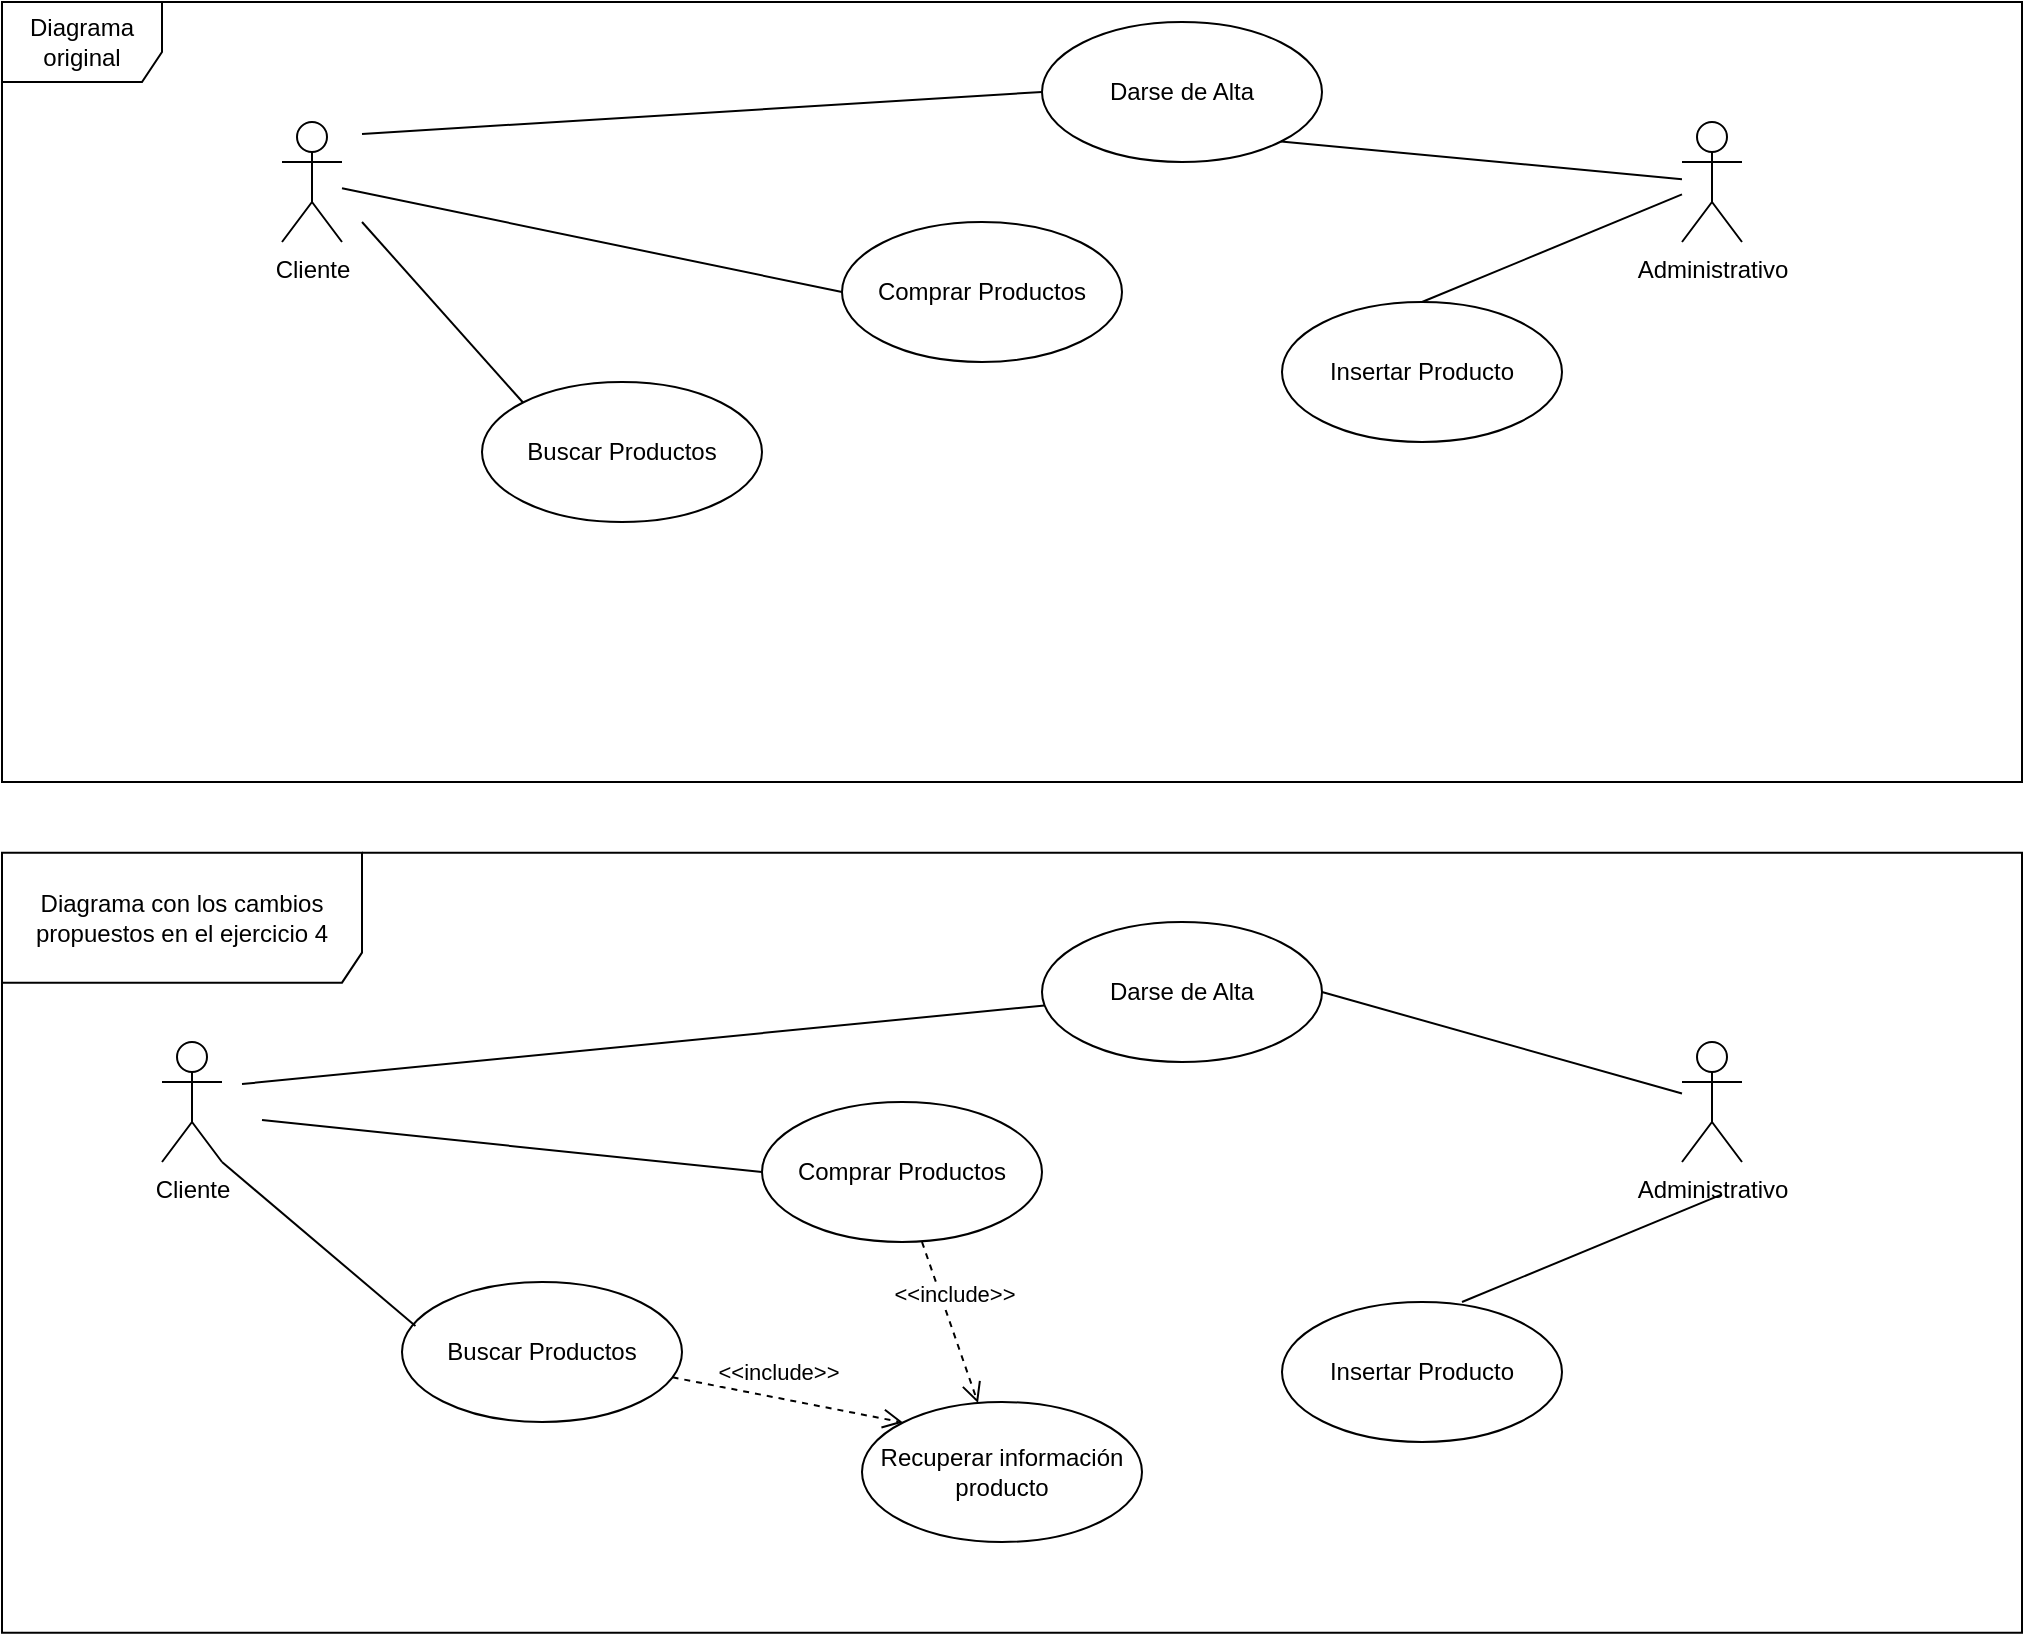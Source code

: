 <mxfile version="14.4.8" type="device" pages="6"><diagram name="Dia Casos de Uso" id="e7e014a7-5840-1c2e-5031-d8a46d1fe8dd"><mxGraphModel dx="1108" dy="482" grid="1" gridSize="10" guides="1" tooltips="1" connect="1" arrows="1" fold="1" page="1" pageScale="1" pageWidth="1169" pageHeight="826" background="#ffffff" math="0" shadow="0"><root><mxCell id="0"/><mxCell id="1" parent="0"/><mxCell id="reJXCeZaUsh4rS7zFX-W-1" value="Diagrama original" style="shape=umlFrame;whiteSpace=wrap;html=1;width=80;height=40;" parent="1" vertex="1"><mxGeometry x="40" y="10" width="1010" height="390" as="geometry"/></mxCell><mxCell id="peyAzBbjP7zFCUwVKN7W-41" value="Cliente" style="shape=umlActor;verticalLabelPosition=bottom;labelBackgroundColor=#ffffff;verticalAlign=top;html=1;" parent="1" vertex="1"><mxGeometry x="180" y="70" width="30" height="60" as="geometry"/></mxCell><mxCell id="peyAzBbjP7zFCUwVKN7W-42" value="Comprar Productos" style="ellipse;whiteSpace=wrap;html=1;" parent="1" vertex="1"><mxGeometry x="460" y="120" width="140" height="70" as="geometry"/></mxCell><mxCell id="peyAzBbjP7zFCUwVKN7W-43" value="Buscar Productos" style="ellipse;whiteSpace=wrap;html=1;" parent="1" vertex="1"><mxGeometry x="280" y="200" width="140" height="70" as="geometry"/></mxCell><mxCell id="peyAzBbjP7zFCUwVKN7W-44" value="Darse de Alta" style="ellipse;whiteSpace=wrap;html=1;" parent="1" vertex="1"><mxGeometry x="560" y="20" width="140" height="70" as="geometry"/></mxCell><mxCell id="peyAzBbjP7zFCUwVKN7W-45" value="" style="html=1;verticalAlign=bottom;endArrow=none;endFill=0;exitX=0;exitY=0.5;exitDx=0;exitDy=0;" parent="1" source="peyAzBbjP7zFCUwVKN7W-42" target="peyAzBbjP7zFCUwVKN7W-41" edge="1"><mxGeometry x="-0.765" y="-111" width="80" relative="1" as="geometry"><mxPoint x="300" y="280" as="sourcePoint"/><mxPoint x="210" y="90" as="targetPoint"/><mxPoint as="offset"/></mxGeometry></mxCell><mxCell id="peyAzBbjP7zFCUwVKN7W-46" value="" style="html=1;verticalAlign=bottom;endArrow=none;endFill=0;exitX=0;exitY=0;exitDx=0;exitDy=0;" parent="1" source="peyAzBbjP7zFCUwVKN7W-43" edge="1"><mxGeometry x="-0.765" y="-111" width="80" relative="1" as="geometry"><mxPoint x="290" y="65" as="sourcePoint"/><mxPoint x="220" y="120" as="targetPoint"/><mxPoint as="offset"/></mxGeometry></mxCell><mxCell id="peyAzBbjP7zFCUwVKN7W-47" value="" style="html=1;verticalAlign=bottom;endArrow=none;endFill=0;exitX=0;exitY=0.5;exitDx=0;exitDy=0;" parent="1" source="peyAzBbjP7zFCUwVKN7W-44" edge="1"><mxGeometry x="-0.765" y="-111" width="80" relative="1" as="geometry"><mxPoint x="300" y="75" as="sourcePoint"/><mxPoint x="220" y="76" as="targetPoint"/><mxPoint as="offset"/></mxGeometry></mxCell><mxCell id="peyAzBbjP7zFCUwVKN7W-48" value="Administrativo" style="shape=umlActor;verticalLabelPosition=bottom;labelBackgroundColor=#ffffff;verticalAlign=top;html=1;" parent="1" vertex="1"><mxGeometry x="880" y="70" width="30" height="60" as="geometry"/></mxCell><mxCell id="peyAzBbjP7zFCUwVKN7W-50" value="Insertar Producto" style="ellipse;whiteSpace=wrap;html=1;" parent="1" vertex="1"><mxGeometry x="680" y="160" width="140" height="70" as="geometry"/></mxCell><mxCell id="peyAzBbjP7zFCUwVKN7W-51" value="" style="html=1;verticalAlign=bottom;endArrow=none;endFill=0;exitX=1;exitY=1;exitDx=0;exitDy=0;" parent="1" source="peyAzBbjP7zFCUwVKN7W-44" target="peyAzBbjP7zFCUwVKN7W-48" edge="1"><mxGeometry x="-0.765" y="-111" width="80" relative="1" as="geometry"><mxPoint x="480" y="155" as="sourcePoint"/><mxPoint x="240" y="120" as="targetPoint"/><mxPoint as="offset"/></mxGeometry></mxCell><mxCell id="peyAzBbjP7zFCUwVKN7W-52" value="" style="html=1;verticalAlign=bottom;endArrow=none;endFill=0;entryX=0.5;entryY=0;entryDx=0;entryDy=0;" parent="1" source="peyAzBbjP7zFCUwVKN7W-48" target="peyAzBbjP7zFCUwVKN7W-50" edge="1"><mxGeometry x="-0.765" y="-111" width="80" relative="1" as="geometry"><mxPoint x="490" y="165" as="sourcePoint"/><mxPoint x="250" y="130" as="targetPoint"/><mxPoint as="offset"/></mxGeometry></mxCell><mxCell id="reJXCeZaUsh4rS7zFX-W-2" value="Diagrama con los cambios propuestos en el ejercicio 4" style="shape=umlFrame;whiteSpace=wrap;html=1;width=180;height=65;" parent="1" vertex="1"><mxGeometry x="40" y="435.33" width="1010" height="390" as="geometry"/></mxCell><mxCell id="reJXCeZaUsh4rS7zFX-W-45" value="Cliente" style="shape=umlActor;verticalLabelPosition=bottom;labelBackgroundColor=#ffffff;verticalAlign=top;html=1;" parent="1" vertex="1"><mxGeometry x="120" y="530" width="30" height="60" as="geometry"/></mxCell><mxCell id="reJXCeZaUsh4rS7zFX-W-46" value="Administrativo" style="shape=umlActor;verticalLabelPosition=bottom;labelBackgroundColor=#ffffff;verticalAlign=top;html=1;" parent="1" vertex="1"><mxGeometry x="880" y="530" width="30" height="60" as="geometry"/></mxCell><mxCell id="reJXCeZaUsh4rS7zFX-W-47" value="Darse de Alta" style="ellipse;whiteSpace=wrap;html=1;" parent="1" vertex="1"><mxGeometry x="560" y="470" width="140" height="70" as="geometry"/></mxCell><mxCell id="reJXCeZaUsh4rS7zFX-W-48" value="Comprar Productos" style="ellipse;whiteSpace=wrap;html=1;" parent="1" vertex="1"><mxGeometry x="420" y="560" width="140" height="70" as="geometry"/></mxCell><mxCell id="reJXCeZaUsh4rS7zFX-W-49" value="Buscar Productos" style="ellipse;whiteSpace=wrap;html=1;" parent="1" vertex="1"><mxGeometry x="240" y="650" width="140" height="70" as="geometry"/></mxCell><mxCell id="reJXCeZaUsh4rS7zFX-W-50" value="Insertar Producto" style="ellipse;whiteSpace=wrap;html=1;" parent="1" vertex="1"><mxGeometry x="680" y="660" width="140" height="70" as="geometry"/></mxCell><mxCell id="reJXCeZaUsh4rS7zFX-W-51" value="&amp;lt;&amp;lt;include&amp;gt;&amp;gt;" style="html=1;verticalAlign=bottom;endArrow=open;dashed=1;endSize=8;exitX=0.5;exitY=1;exitDx=0;exitDy=0;" parent="1" edge="1"><mxGeometry x="-0.1" y="4" relative="1" as="geometry"><mxPoint x="500" y="630" as="sourcePoint"/><mxPoint x="528.006" y="710.518" as="targetPoint"/><mxPoint as="offset"/></mxGeometry></mxCell><mxCell id="reJXCeZaUsh4rS7zFX-W-52" value="Recuperar información producto" style="ellipse;whiteSpace=wrap;html=1;" parent="1" vertex="1"><mxGeometry x="470" y="710" width="140" height="70" as="geometry"/></mxCell><mxCell id="reJXCeZaUsh4rS7zFX-W-53" value="&amp;lt;&amp;lt;include&amp;gt;&amp;gt;" style="html=1;verticalAlign=bottom;endArrow=open;dashed=1;endSize=8;entryX=0;entryY=0;entryDx=0;entryDy=0;" parent="1" source="reJXCeZaUsh4rS7zFX-W-49" target="reJXCeZaUsh4rS7zFX-W-52" edge="1"><mxGeometry x="-0.1" y="4" relative="1" as="geometry"><mxPoint x="398.36" y="276.99" as="sourcePoint"/><mxPoint x="510" y="315" as="targetPoint"/><mxPoint as="offset"/></mxGeometry></mxCell><mxCell id="reJXCeZaUsh4rS7zFX-W-54" value="" style="html=1;verticalAlign=bottom;endArrow=none;endFill=0;entryX=0.5;entryY=0;entryDx=0;entryDy=0;" parent="1" edge="1"><mxGeometry x="-0.765" y="-111" width="80" relative="1" as="geometry"><mxPoint x="900" y="606.207" as="sourcePoint"/><mxPoint x="770" y="660" as="targetPoint"/><mxPoint as="offset"/></mxGeometry></mxCell><mxCell id="reJXCeZaUsh4rS7zFX-W-55" value="" style="html=1;verticalAlign=bottom;endArrow=none;endFill=0;exitX=1;exitY=0.5;exitDx=0;exitDy=0;" parent="1" source="reJXCeZaUsh4rS7zFX-W-47" target="reJXCeZaUsh4rS7zFX-W-46" edge="1"><mxGeometry x="-0.765" y="-111" width="80" relative="1" as="geometry"><mxPoint x="659.997" y="511.159" as="sourcePoint"/><mxPoint x="860.5" y="530.0" as="targetPoint"/><mxPoint as="offset"/></mxGeometry></mxCell><mxCell id="reJXCeZaUsh4rS7zFX-W-56" value="" style="html=1;verticalAlign=bottom;endArrow=none;endFill=0;" parent="1" source="reJXCeZaUsh4rS7zFX-W-47" edge="1"><mxGeometry x="-0.765" y="-111" width="80" relative="1" as="geometry"><mxPoint x="490" y="530" as="sourcePoint"/><mxPoint x="160" y="551" as="targetPoint"/><mxPoint as="offset"/></mxGeometry></mxCell><mxCell id="reJXCeZaUsh4rS7zFX-W-57" value="" style="html=1;verticalAlign=bottom;endArrow=none;endFill=0;exitX=0;exitY=0.5;exitDx=0;exitDy=0;" parent="1" source="reJXCeZaUsh4rS7zFX-W-48" edge="1"><mxGeometry x="-0.765" y="-111" width="80" relative="1" as="geometry"><mxPoint x="420" y="620.94" as="sourcePoint"/><mxPoint x="170" y="569.053" as="targetPoint"/><mxPoint as="offset"/></mxGeometry></mxCell><mxCell id="reJXCeZaUsh4rS7zFX-W-59" value="" style="html=1;verticalAlign=bottom;endArrow=none;endFill=0;exitX=0.048;exitY=0.314;exitDx=0;exitDy=0;exitPerimeter=0;entryX=1;entryY=1;entryDx=0;entryDy=0;entryPerimeter=0;" parent="1" source="reJXCeZaUsh4rS7zFX-W-49" target="reJXCeZaUsh4rS7zFX-W-45" edge="1"><mxGeometry x="-0.765" y="-111" width="80" relative="1" as="geometry"><mxPoint x="310.503" y="220.251" as="sourcePoint"/><mxPoint x="230" y="130" as="targetPoint"/><mxPoint as="offset"/></mxGeometry></mxCell></root></mxGraphModel></diagram><diagram id="4f1WD7OtIoCp4wATO2-B" name="D.Secuencia CU001"><mxGraphModel dx="1108" dy="482" grid="1" gridSize="10" guides="1" tooltips="1" connect="1" arrows="1" fold="1" page="1" pageScale="1" pageWidth="827" pageHeight="1169" math="0" shadow="0"><root><mxCell id="ivtQCA6dUdX5x4wMnf0Y-0"/><mxCell id="ivtQCA6dUdX5x4wMnf0Y-1" parent="ivtQCA6dUdX5x4wMnf0Y-0"/><mxCell id="ivtQCA6dUdX5x4wMnf0Y-24" value="loop" style="shape=umlFrame;whiteSpace=wrap;html=1;width=60;height=20;" parent="ivtQCA6dUdX5x4wMnf0Y-1" vertex="1"><mxGeometry x="130" y="355" width="300" height="85" as="geometry"/></mxCell><mxCell id="ivtQCA6dUdX5x4wMnf0Y-18" value="alt" style="shape=umlFrame;whiteSpace=wrap;html=1;width=60;height=20;" parent="ivtQCA6dUdX5x4wMnf0Y-1" vertex="1"><mxGeometry x="110" y="310" width="700" height="230" as="geometry"/></mxCell><mxCell id="ivtQCA6dUdX5x4wMnf0Y-2" value="cliente" style="shape=umlLifeline;participant=umlActor;perimeter=lifelinePerimeter;whiteSpace=wrap;html=1;container=1;collapsible=0;recursiveResize=0;verticalAlign=top;spacingTop=36;labelBackgroundColor=#ffffff;outlineConnect=0;" parent="ivtQCA6dUdX5x4wMnf0Y-1" vertex="1"><mxGeometry x="210" y="40" width="20" height="560" as="geometry"/></mxCell><mxCell id="ivtQCA6dUdX5x4wMnf0Y-6" value="" style="html=1;points=[];perimeter=orthogonalPerimeter;" parent="ivtQCA6dUdX5x4wMnf0Y-2" vertex="1"><mxGeometry x="5" y="80" width="10" height="440" as="geometry"/></mxCell><mxCell id="ivtQCA6dUdX5x4wMnf0Y-3" value=":BuscarProductos" style="shape=umlLifeline;participant=umlBoundary;perimeter=lifelinePerimeter;whiteSpace=wrap;html=1;container=1;collapsible=0;recursiveResize=0;verticalAlign=top;spacingTop=36;labelBackgroundColor=#ffffff;outlineConnect=0;" parent="ivtQCA6dUdX5x4wMnf0Y-1" vertex="1"><mxGeometry x="350" y="40" width="50" height="560" as="geometry"/></mxCell><mxCell id="ivtQCA6dUdX5x4wMnf0Y-7" value="" style="html=1;points=[];perimeter=orthogonalPerimeter;" parent="ivtQCA6dUdX5x4wMnf0Y-3" vertex="1"><mxGeometry x="20" y="80" width="10" height="440" as="geometry"/></mxCell><mxCell id="ivtQCA6dUdX5x4wMnf0Y-4" value=":DatosProductos" style="shape=umlLifeline;participant=umlEntity;perimeter=lifelinePerimeter;whiteSpace=wrap;html=1;container=1;collapsible=0;recursiveResize=0;verticalAlign=top;spacingTop=36;labelBackgroundColor=#ffffff;outlineConnect=0;" parent="ivtQCA6dUdX5x4wMnf0Y-1" vertex="1"><mxGeometry x="760" y="40" width="40" height="560" as="geometry"/></mxCell><mxCell id="ivtQCA6dUdX5x4wMnf0Y-13" value="" style="html=1;points=[];perimeter=orthogonalPerimeter;" parent="ivtQCA6dUdX5x4wMnf0Y-4" vertex="1"><mxGeometry x="15" y="180" width="10" height="60" as="geometry"/></mxCell><mxCell id="ivtQCA6dUdX5x4wMnf0Y-5" value=":GestionProductos" style="shape=umlLifeline;participant=umlControl;perimeter=lifelinePerimeter;whiteSpace=wrap;html=1;container=1;collapsible=0;recursiveResize=0;verticalAlign=top;spacingTop=36;labelBackgroundColor=#ffffff;outlineConnect=0;" parent="ivtQCA6dUdX5x4wMnf0Y-1" vertex="1"><mxGeometry x="560" y="40" width="40" height="560" as="geometry"/></mxCell><mxCell id="ivtQCA6dUdX5x4wMnf0Y-12" value="" style="html=1;points=[];perimeter=orthogonalPerimeter;" parent="ivtQCA6dUdX5x4wMnf0Y-5" vertex="1"><mxGeometry x="15" y="170" width="10" height="80" as="geometry"/></mxCell><mxCell id="ivtQCA6dUdX5x4wMnf0Y-8" value="buscarProductos()" style="html=1;verticalAlign=bottom;endArrow=block;entryX=0.094;entryY=0.003;entryDx=0;entryDy=0;entryPerimeter=0;" parent="ivtQCA6dUdX5x4wMnf0Y-1" source="ivtQCA6dUdX5x4wMnf0Y-2" target="ivtQCA6dUdX5x4wMnf0Y-7" edge="1"><mxGeometry width="80" relative="1" as="geometry"><mxPoint x="160" y="620" as="sourcePoint"/><mxPoint x="240" y="620" as="targetPoint"/></mxGeometry></mxCell><mxCell id="ivtQCA6dUdX5x4wMnf0Y-10" value="mostrarCriterios()" style="html=1;verticalAlign=bottom;endArrow=block;entryX=0.5;entryY=0.083;entryDx=0;entryDy=0;entryPerimeter=0;" parent="ivtQCA6dUdX5x4wMnf0Y-1" source="ivtQCA6dUdX5x4wMnf0Y-7" target="ivtQCA6dUdX5x4wMnf0Y-6" edge="1"><mxGeometry width="80" relative="1" as="geometry"><mxPoint x="160" y="620" as="sourcePoint"/><mxPoint x="240" y="620" as="targetPoint"/></mxGeometry></mxCell><mxCell id="ivtQCA6dUdX5x4wMnf0Y-11" value="criterios" style="html=1;verticalAlign=bottom;endArrow=open;dashed=1;endSize=8;entryX=-0.259;entryY=0.177;entryDx=0;entryDy=0;entryPerimeter=0;" parent="ivtQCA6dUdX5x4wMnf0Y-1" source="ivtQCA6dUdX5x4wMnf0Y-6" target="ivtQCA6dUdX5x4wMnf0Y-7" edge="1"><mxGeometry relative="1" as="geometry"><mxPoint x="240" y="620" as="sourcePoint"/><mxPoint x="160" y="620" as="targetPoint"/></mxGeometry></mxCell><mxCell id="ivtQCA6dUdX5x4wMnf0Y-14" value="buscarProductos(criterios)" style="html=1;verticalAlign=bottom;endArrow=block;entryX=0.418;entryY=0.024;entryDx=0;entryDy=0;entryPerimeter=0;" parent="ivtQCA6dUdX5x4wMnf0Y-1" target="ivtQCA6dUdX5x4wMnf0Y-12" edge="1"><mxGeometry width="80" relative="1" as="geometry"><mxPoint x="380.004" y="210.0" as="sourcePoint"/><mxPoint x="571.62" y="210.0" as="targetPoint"/></mxGeometry></mxCell><mxCell id="ivtQCA6dUdX5x4wMnf0Y-15" value="buscarProductos(criterios)" style="html=1;verticalAlign=bottom;endArrow=block;entryX=0.182;entryY=0.003;entryDx=0;entryDy=0;entryPerimeter=0;exitX=1.241;exitY=0.112;exitDx=0;exitDy=0;exitPerimeter=0;" parent="ivtQCA6dUdX5x4wMnf0Y-1" source="ivtQCA6dUdX5x4wMnf0Y-12" target="ivtQCA6dUdX5x4wMnf0Y-13" edge="1"><mxGeometry width="80" relative="1" as="geometry"><mxPoint x="590" y="220" as="sourcePoint"/><mxPoint x="770" y="222" as="targetPoint"/></mxGeometry></mxCell><mxCell id="ivtQCA6dUdX5x4wMnf0Y-16" value="productos" style="html=1;verticalAlign=bottom;endArrow=open;dashed=1;endSize=8;" parent="ivtQCA6dUdX5x4wMnf0Y-1" edge="1"><mxGeometry relative="1" as="geometry"><mxPoint x="780" y="280" as="sourcePoint"/><mxPoint x="590" y="280" as="targetPoint"/></mxGeometry></mxCell><mxCell id="ivtQCA6dUdX5x4wMnf0Y-17" value="productos" style="html=1;verticalAlign=bottom;endArrow=open;dashed=1;endSize=8;entryX=1.035;entryY=0.385;entryDx=0;entryDy=0;entryPerimeter=0;" parent="ivtQCA6dUdX5x4wMnf0Y-1" target="ivtQCA6dUdX5x4wMnf0Y-7" edge="1"><mxGeometry relative="1" as="geometry"><mxPoint x="580" y="290" as="sourcePoint"/><mxPoint x="390" y="290" as="targetPoint"/></mxGeometry></mxCell><mxCell id="ivtQCA6dUdX5x4wMnf0Y-19" value="[hay productos]" style="text;html=1;align=center;verticalAlign=middle;resizable=0;points=[];autosize=1;" parent="ivtQCA6dUdX5x4wMnf0Y-1" vertex="1"><mxGeometry x="110" y="330" width="100" height="20" as="geometry"/></mxCell><mxCell id="ivtQCA6dUdX5x4wMnf0Y-20" value="[no hay productos]" style="text;html=1;align=center;verticalAlign=middle;resizable=0;points=[];autosize=1;" parent="ivtQCA6dUdX5x4wMnf0Y-1" vertex="1"><mxGeometry x="110" y="488" width="110" height="20" as="geometry"/></mxCell><mxCell id="ivtQCA6dUdX5x4wMnf0Y-21" value="" style="line;strokeWidth=1;fillColor=none;align=left;verticalAlign=middle;spacingTop=-1;spacingLeft=3;spacingRight=3;rotatable=0;labelPosition=right;points=[];portConstraint=eastwest;dashed=1;" parent="ivtQCA6dUdX5x4wMnf0Y-1" vertex="1"><mxGeometry x="110" y="480" width="700" height="8" as="geometry"/></mxCell><mxCell id="ivtQCA6dUdX5x4wMnf0Y-23" value="noProductos" style="html=1;verticalAlign=bottom;endArrow=open;dashed=1;endSize=8;" parent="ivtQCA6dUdX5x4wMnf0Y-1" edge="1"><mxGeometry relative="1" as="geometry"><mxPoint x="370" y="510" as="sourcePoint"/><mxPoint x="230" y="510" as="targetPoint"/></mxGeometry></mxCell><mxCell id="ivtQCA6dUdX5x4wMnf0Y-25" value="[para cada &lt;br&gt;producto]" style="text;html=1;align=center;verticalAlign=middle;resizable=0;points=[];autosize=1;" parent="ivtQCA6dUdX5x4wMnf0Y-1" vertex="1"><mxGeometry x="130" y="380" width="70" height="30" as="geometry"/></mxCell><mxCell id="ivtQCA6dUdX5x4wMnf0Y-27" value="mostrarDatosProducto()" style="html=1;verticalAlign=bottom;endArrow=block;exitX=0;exitY=0.614;exitDx=0;exitDy=0;exitPerimeter=0;" parent="ivtQCA6dUdX5x4wMnf0Y-1" source="ivtQCA6dUdX5x4wMnf0Y-7" edge="1"><mxGeometry x="-0.067" width="80" relative="1" as="geometry"><mxPoint x="110" y="620" as="sourcePoint"/><mxPoint x="220" y="390" as="targetPoint"/><mxPoint x="-1" as="offset"/></mxGeometry></mxCell></root></mxGraphModel></diagram><diagram id="RRdd5SYt7SSlsOA90MhD" name="D.Secuencia CU001 BIS"><mxGraphModel dx="1108" dy="482" grid="1" gridSize="10" guides="1" tooltips="1" connect="1" arrows="1" fold="1" page="1" pageScale="1" pageWidth="827" pageHeight="1169" math="0" shadow="0"><root><mxCell id="2M9a11WU54mTgExnEKtL-0"/><mxCell id="2M9a11WU54mTgExnEKtL-1" parent="2M9a11WU54mTgExnEKtL-0"/><mxCell id="fM0GSQkkwfbI1YpquLyl-1" value="alt" style="shape=umlFrame;whiteSpace=wrap;html=1;width=60;height=20;" parent="2M9a11WU54mTgExnEKtL-1" vertex="1"><mxGeometry x="95" y="230" width="365" height="190" as="geometry"/></mxCell><mxCell id="fM0GSQkkwfbI1YpquLyl-0" value="loop" style="shape=umlFrame;whiteSpace=wrap;html=1;width=60;height=20;" parent="2M9a11WU54mTgExnEKtL-1" vertex="1"><mxGeometry x="130" y="270" width="300" height="70" as="geometry"/></mxCell><mxCell id="fM0GSQkkwfbI1YpquLyl-2" value="cliente" style="shape=umlLifeline;participant=umlActor;perimeter=lifelinePerimeter;whiteSpace=wrap;html=1;container=1;collapsible=0;recursiveResize=0;verticalAlign=top;spacingTop=36;labelBackgroundColor=#ffffff;outlineConnect=0;" parent="2M9a11WU54mTgExnEKtL-1" vertex="1"><mxGeometry x="210" y="40" width="20" height="420" as="geometry"/></mxCell><mxCell id="fM0GSQkkwfbI1YpquLyl-3" value="" style="html=1;points=[];perimeter=orthogonalPerimeter;" parent="fM0GSQkkwfbI1YpquLyl-2" vertex="1"><mxGeometry x="5" y="80" width="10" height="310" as="geometry"/></mxCell><mxCell id="fM0GSQkkwfbI1YpquLyl-4" value=":BuscarProductos" style="shape=umlLifeline;participant=umlBoundary;perimeter=lifelinePerimeter;whiteSpace=wrap;html=1;container=1;collapsible=0;recursiveResize=0;verticalAlign=top;spacingTop=36;labelBackgroundColor=#ffffff;outlineConnect=0;" parent="2M9a11WU54mTgExnEKtL-1" vertex="1"><mxGeometry x="350" y="40" width="50" height="420" as="geometry"/></mxCell><mxCell id="fM0GSQkkwfbI1YpquLyl-5" value="" style="html=1;points=[];perimeter=orthogonalPerimeter;" parent="fM0GSQkkwfbI1YpquLyl-4" vertex="1"><mxGeometry x="20" y="80" width="10" height="270" as="geometry"/></mxCell><mxCell id="fM0GSQkkwfbI1YpquLyl-10" value="buscarProductos()" style="html=1;verticalAlign=bottom;endArrow=block;entryX=0.094;entryY=0.003;entryDx=0;entryDy=0;entryPerimeter=0;" parent="2M9a11WU54mTgExnEKtL-1" source="fM0GSQkkwfbI1YpquLyl-2" target="fM0GSQkkwfbI1YpquLyl-5" edge="1"><mxGeometry width="80" relative="1" as="geometry"><mxPoint x="160" y="620" as="sourcePoint"/><mxPoint x="240" y="620" as="targetPoint"/></mxGeometry></mxCell><mxCell id="fM0GSQkkwfbI1YpquLyl-17" value="[hay productos]" style="text;html=1;align=center;verticalAlign=middle;resizable=0;points=[];autosize=1;" parent="2M9a11WU54mTgExnEKtL-1" vertex="1"><mxGeometry x="95" y="250" width="100" height="20" as="geometry"/></mxCell><mxCell id="fM0GSQkkwfbI1YpquLyl-18" value="[no hay productos]" style="text;html=1;align=center;verticalAlign=middle;resizable=0;points=[];autosize=1;" parent="2M9a11WU54mTgExnEKtL-1" vertex="1"><mxGeometry x="100" y="368" width="110" height="20" as="geometry"/></mxCell><mxCell id="fM0GSQkkwfbI1YpquLyl-19" value="" style="line;strokeWidth=1;fillColor=none;align=left;verticalAlign=middle;spacingTop=-1;spacingLeft=3;spacingRight=3;rotatable=0;labelPosition=right;points=[];portConstraint=eastwest;dashed=1;" parent="2M9a11WU54mTgExnEKtL-1" vertex="1"><mxGeometry x="95" y="360" width="365" height="8" as="geometry"/></mxCell><mxCell id="fM0GSQkkwfbI1YpquLyl-20" value="noProductos" style="html=1;verticalAlign=bottom;endArrow=open;dashed=1;endSize=8;entryX=1.4;entryY=0.861;entryDx=0;entryDy=0;entryPerimeter=0;exitX=0;exitY=0.989;exitDx=0;exitDy=0;exitPerimeter=0;" parent="2M9a11WU54mTgExnEKtL-1" source="fM0GSQkkwfbI1YpquLyl-5" target="fM0GSQkkwfbI1YpquLyl-3" edge="1"><mxGeometry relative="1" as="geometry"><mxPoint x="375" y="380" as="sourcePoint"/><mxPoint x="230" y="510" as="targetPoint"/></mxGeometry></mxCell><mxCell id="fM0GSQkkwfbI1YpquLyl-21" value="[para cada &lt;br&gt;producto]" style="text;html=1;align=center;verticalAlign=middle;resizable=0;points=[];autosize=1;" parent="2M9a11WU54mTgExnEKtL-1" vertex="1"><mxGeometry x="140" y="297.5" width="70" height="30" as="geometry"/></mxCell><mxCell id="fM0GSQkkwfbI1YpquLyl-22" value="mostrarDatosProducto()" style="html=1;verticalAlign=bottom;endArrow=block;exitX=-0.3;exitY=0.648;exitDx=0;exitDy=0;exitPerimeter=0;" parent="2M9a11WU54mTgExnEKtL-1" source="fM0GSQkkwfbI1YpquLyl-5" target="fM0GSQkkwfbI1YpquLyl-3" edge="1"><mxGeometry x="-0.067" width="80" relative="1" as="geometry"><mxPoint x="110" y="620" as="sourcePoint"/><mxPoint x="220" y="390" as="targetPoint"/><mxPoint x="-1" as="offset"/></mxGeometry></mxCell><mxCell id="Nh_MIiayk0pr2uVWsqUl-0" value="ref" style="shape=umlFrame;whiteSpace=wrap;html=1;width=60;height=20;" parent="2M9a11WU54mTgExnEKtL-1" vertex="1"><mxGeometry x="300" y="165" width="290" height="55" as="geometry"/></mxCell><mxCell id="Nh_MIiayk0pr2uVWsqUl-2" value="RecuperarInfoProductos():productos" style="text;html=1;align=center;verticalAlign=middle;resizable=0;points=[];autosize=1;" parent="2M9a11WU54mTgExnEKtL-1" vertex="1"><mxGeometry x="380" y="180" width="210" height="20" as="geometry"/></mxCell></root></mxGraphModel></diagram><diagram id="uRDI6iDCV5Zr8pnU6gch" name="D.Secuencia CU002"><mxGraphModel dx="1108" dy="482" grid="1" gridSize="10" guides="1" tooltips="1" connect="1" arrows="1" fold="1" page="1" pageScale="1" pageWidth="827" pageHeight="1169" math="0" shadow="0"><root><mxCell id="s2asfqjaZn6FTztq8lzK-0"/><mxCell id="s2asfqjaZn6FTztq8lzK-1" parent="s2asfqjaZn6FTztq8lzK-0"/><mxCell id="S70UI0-glejD0fxq_VNP-0" value="loop" style="shape=umlFrame;whiteSpace=wrap;html=1;width=60;height=20;fillColor=#0050ef;strokeColor=#001DBC;fontColor=#ffffff;" parent="s2asfqjaZn6FTztq8lzK-1" vertex="1"><mxGeometry x="90" y="140" width="740" height="470" as="geometry"/></mxCell><mxCell id="S70UI0-glejD0fxq_VNP-4" value=":NuevoProducto" style="shape=umlLifeline;participant=umlBoundary;perimeter=lifelinePerimeter;whiteSpace=wrap;html=1;container=1;collapsible=0;recursiveResize=0;verticalAlign=top;spacingTop=36;labelBackgroundColor=#ffffff;outlineConnect=0;" parent="s2asfqjaZn6FTztq8lzK-1" vertex="1"><mxGeometry x="350" y="40" width="460" height="600" as="geometry"/></mxCell><mxCell id="XRF5tzdER3aWOR9Rdjkl-4" value="alt" style="shape=umlFrame;whiteSpace=wrap;html=1;width=60;height=20;fillColor=#d80073;strokeColor=#A50040;fontColor=#ffffff;" parent="S70UI0-glejD0fxq_VNP-4" vertex="1"><mxGeometry x="-250" y="240" width="710" height="310" as="geometry"/></mxCell><mxCell id="XRF5tzdER3aWOR9Rdjkl-8" value="alt" style="shape=umlFrame;whiteSpace=wrap;html=1;width=70;height=15;fillColor=#008a00;strokeColor=#005700;fontColor=#ffffff;" parent="S70UI0-glejD0fxq_VNP-4" vertex="1"><mxGeometry x="-220" y="320" width="670" height="170" as="geometry"/></mxCell><mxCell id="S70UI0-glejD0fxq_VNP-5" value="" style="html=1;points=[];perimeter=orthogonalPerimeter;" parent="S70UI0-glejD0fxq_VNP-4" vertex="1"><mxGeometry x="15" y="80" width="20" height="460" as="geometry"/></mxCell><mxCell id="XRF5tzdER3aWOR9Rdjkl-14" value="productoExistente" style="html=1;verticalAlign=bottom;endArrow=open;dashed=1;endSize=8;" parent="S70UI0-glejD0fxq_VNP-4" edge="1"><mxGeometry relative="1" as="geometry"><mxPoint x="15" y="340" as="sourcePoint"/><mxPoint x="-126" y="340" as="targetPoint"/></mxGeometry></mxCell><mxCell id="XRF5tzdER3aWOR9Rdjkl-9" value="[prod existe]" style="text;html=1;align=center;verticalAlign=middle;resizable=0;points=[];autosize=1;fillColor=#008a00;strokeColor=#005700;fontColor=#ffffff;" parent="S70UI0-glejD0fxq_VNP-4" vertex="1"><mxGeometry x="-220" y="340" width="80" height="20" as="geometry"/></mxCell><mxCell id="XRF5tzdER3aWOR9Rdjkl-18" value=":Producto" style="shape=umlLifeline;participant=umlControl;perimeter=lifelinePerimeter;whiteSpace=wrap;html=1;container=1;collapsible=0;recursiveResize=0;verticalAlign=top;spacingTop=36;labelBackgroundColor=#ffffff;outlineConnect=0;" parent="S70UI0-glejD0fxq_VNP-4" vertex="1"><mxGeometry x="330" y="360" width="40" height="240" as="geometry"/></mxCell><mxCell id="XRF5tzdER3aWOR9Rdjkl-21" value="" style="html=1;points=[];perimeter=orthogonalPerimeter;" parent="XRF5tzdER3aWOR9Rdjkl-18" vertex="1"><mxGeometry x="15" y="70" width="10" height="50" as="geometry"/></mxCell><mxCell id="XRF5tzdER3aWOR9Rdjkl-12" value="" style="line;strokeWidth=2;fillColor=#008a00;align=left;verticalAlign=middle;spacingTop=-1;spacingLeft=3;spacingRight=3;rotatable=0;labelPosition=right;points=[];portConstraint=eastwest;dashed=1;strokeColor=#005700;fontColor=#ffffff;" parent="S70UI0-glejD0fxq_VNP-4" vertex="1"><mxGeometry x="-220" y="360" width="670" height="8" as="geometry"/></mxCell><mxCell id="XRF5tzdER3aWOR9Rdjkl-7" value="" style="line;strokeWidth=2;fillColor=#d80073;align=left;verticalAlign=middle;spacingTop=-1;spacingLeft=3;spacingRight=3;rotatable=0;labelPosition=right;points=[];portConstraint=eastwest;dashed=1;strokeColor=#A50040;fontColor=#ffffff;" parent="S70UI0-glejD0fxq_VNP-4" vertex="1"><mxGeometry x="-250" y="500" width="710" height="8" as="geometry"/></mxCell><mxCell id="XRF5tzdER3aWOR9Rdjkl-6" value="[datos no válidos]" style="text;html=1;align=center;verticalAlign=middle;resizable=0;points=[];autosize=1;fillColor=#d80073;strokeColor=#A50040;fontColor=#ffffff;" parent="S70UI0-glejD0fxq_VNP-4" vertex="1"><mxGeometry x="-250" y="508" width="110" height="20" as="geometry"/></mxCell><mxCell id="S70UI0-glejD0fxq_VNP-2" value="cliente" style="shape=umlLifeline;participant=umlActor;perimeter=lifelinePerimeter;whiteSpace=wrap;html=1;container=1;collapsible=0;recursiveResize=0;verticalAlign=top;spacingTop=36;labelBackgroundColor=#ffffff;outlineConnect=0;" parent="s2asfqjaZn6FTztq8lzK-1" vertex="1"><mxGeometry x="210" y="40" width="20" height="600" as="geometry"/></mxCell><mxCell id="S70UI0-glejD0fxq_VNP-3" value="" style="html=1;points=[];perimeter=orthogonalPerimeter;" parent="S70UI0-glejD0fxq_VNP-2" vertex="1"><mxGeometry x="5" y="80" width="10" height="480" as="geometry"/></mxCell><mxCell id="S70UI0-glejD0fxq_VNP-6" value=":DatosProductos" style="shape=umlLifeline;participant=umlEntity;perimeter=lifelinePerimeter;whiteSpace=wrap;html=1;container=1;collapsible=0;recursiveResize=0;verticalAlign=top;spacingTop=36;labelBackgroundColor=#ffffff;outlineConnect=0;" parent="s2asfqjaZn6FTztq8lzK-1" vertex="1"><mxGeometry x="760" y="40" width="40" height="600" as="geometry"/></mxCell><mxCell id="S70UI0-glejD0fxq_VNP-7" value="" style="html=1;points=[];perimeter=orthogonalPerimeter;" parent="S70UI0-glejD0fxq_VNP-6" vertex="1"><mxGeometry x="15" y="267.5" width="10" height="25" as="geometry"/></mxCell><mxCell id="XRF5tzdER3aWOR9Rdjkl-17" value="" style="html=1;points=[];perimeter=orthogonalPerimeter;" parent="S70UI0-glejD0fxq_VNP-6" vertex="1"><mxGeometry x="15" y="440" width="10" height="40" as="geometry"/></mxCell><mxCell id="S70UI0-glejD0fxq_VNP-8" value=":GestionProductos" style="shape=umlLifeline;participant=umlControl;perimeter=lifelinePerimeter;whiteSpace=wrap;html=1;container=1;collapsible=0;recursiveResize=0;verticalAlign=top;spacingTop=36;labelBackgroundColor=#ffffff;outlineConnect=0;" parent="s2asfqjaZn6FTztq8lzK-1" vertex="1"><mxGeometry x="560" y="40" width="40" height="590" as="geometry"/></mxCell><mxCell id="S70UI0-glejD0fxq_VNP-9" value="" style="html=1;points=[];perimeter=orthogonalPerimeter;" parent="S70UI0-glejD0fxq_VNP-8" vertex="1"><mxGeometry x="15" y="260" width="10" height="50" as="geometry"/></mxCell><mxCell id="XRF5tzdER3aWOR9Rdjkl-16" value="" style="html=1;points=[];perimeter=orthogonalPerimeter;" parent="S70UI0-glejD0fxq_VNP-8" vertex="1"><mxGeometry x="15" y="370" width="10" height="120" as="geometry"/></mxCell><mxCell id="S70UI0-glejD0fxq_VNP-10" value="nuevoProducto()" style="html=1;verticalAlign=bottom;endArrow=block;entryX=0.094;entryY=0.003;entryDx=0;entryDy=0;entryPerimeter=0;" parent="s2asfqjaZn6FTztq8lzK-1" source="S70UI0-glejD0fxq_VNP-2" target="S70UI0-glejD0fxq_VNP-5" edge="1"><mxGeometry width="80" relative="1" as="geometry"><mxPoint x="160" y="620" as="sourcePoint"/><mxPoint x="240" y="620" as="targetPoint"/></mxGeometry></mxCell><mxCell id="S70UI0-glejD0fxq_VNP-11" value="datosProducto()" style="html=1;verticalAlign=bottom;endArrow=block;entryX=0.5;entryY=0.083;entryDx=0;entryDy=0;entryPerimeter=0;" parent="s2asfqjaZn6FTztq8lzK-1" source="S70UI0-glejD0fxq_VNP-5" target="S70UI0-glejD0fxq_VNP-3" edge="1"><mxGeometry width="80" relative="1" as="geometry"><mxPoint x="160" y="620" as="sourcePoint"/><mxPoint x="240" y="620" as="targetPoint"/></mxGeometry></mxCell><mxCell id="S70UI0-glejD0fxq_VNP-12" value="datos" style="html=1;verticalAlign=bottom;endArrow=open;dashed=1;endSize=8;entryX=0.02;entryY=0.163;entryDx=0;entryDy=0;entryPerimeter=0;" parent="s2asfqjaZn6FTztq8lzK-1" source="S70UI0-glejD0fxq_VNP-3" target="S70UI0-glejD0fxq_VNP-5" edge="1"><mxGeometry relative="1" as="geometry"><mxPoint x="240" y="620" as="sourcePoint"/><mxPoint x="160" y="620" as="targetPoint"/></mxGeometry></mxCell><mxCell id="S70UI0-glejD0fxq_VNP-13" value="comprobarAlta(datos)" style="html=1;verticalAlign=bottom;endArrow=block;entryX=0.418;entryY=0.024;entryDx=0;entryDy=0;entryPerimeter=0;" parent="s2asfqjaZn6FTztq8lzK-1" source="S70UI0-glejD0fxq_VNP-5" target="S70UI0-glejD0fxq_VNP-9" edge="1"><mxGeometry width="80" relative="1" as="geometry"><mxPoint x="380.004" y="210" as="sourcePoint"/><mxPoint x="571.62" y="210.0" as="targetPoint"/></mxGeometry></mxCell><mxCell id="S70UI0-glejD0fxq_VNP-14" value="comprobarAlta(datos)" style="html=1;verticalAlign=bottom;endArrow=block;entryX=0.182;entryY=0.003;entryDx=0;entryDy=0;entryPerimeter=0;" parent="s2asfqjaZn6FTztq8lzK-1" source="S70UI0-glejD0fxq_VNP-9" target="S70UI0-glejD0fxq_VNP-7" edge="1"><mxGeometry width="80" relative="1" as="geometry"><mxPoint x="590" y="220" as="sourcePoint"/><mxPoint x="770" y="222" as="targetPoint"/></mxGeometry></mxCell><mxCell id="S70UI0-glejD0fxq_VNP-15" value="existe" style="html=1;verticalAlign=bottom;endArrow=open;dashed=1;endSize=8;exitX=0.083;exitY=1.022;exitDx=0;exitDy=0;exitPerimeter=0;" parent="s2asfqjaZn6FTztq8lzK-1" source="S70UI0-glejD0fxq_VNP-7" target="S70UI0-glejD0fxq_VNP-9" edge="1"><mxGeometry relative="1" as="geometry"><mxPoint x="780" y="280" as="sourcePoint"/><mxPoint x="590" y="280" as="targetPoint"/></mxGeometry></mxCell><mxCell id="S70UI0-glejD0fxq_VNP-16" value="existe" style="html=1;verticalAlign=bottom;endArrow=open;dashed=1;endSize=8;exitX=0.167;exitY=1.006;exitDx=0;exitDy=0;exitPerimeter=0;entryX=1;entryY=0.496;entryDx=0;entryDy=0;entryPerimeter=0;" parent="s2asfqjaZn6FTztq8lzK-1" source="S70UI0-glejD0fxq_VNP-9" target="S70UI0-glejD0fxq_VNP-5" edge="1"><mxGeometry relative="1" as="geometry"><mxPoint x="580" y="290" as="sourcePoint"/><mxPoint x="390" y="360" as="targetPoint"/></mxGeometry></mxCell><mxCell id="XRF5tzdER3aWOR9Rdjkl-0" value="[para cada &lt;br&gt;producto]" style="text;html=1;align=center;verticalAlign=middle;resizable=0;points=[];autosize=1;fillColor=#0050ef;strokeColor=#001DBC;fontColor=#ffffff;" parent="s2asfqjaZn6FTztq8lzK-1" vertex="1"><mxGeometry x="110" y="170" width="70" height="30" as="geometry"/></mxCell><mxCell id="XRF5tzdER3aWOR9Rdjkl-1" value="" style="html=1;points=[];perimeter=orthogonalPerimeter;" parent="s2asfqjaZn6FTztq8lzK-1" vertex="1"><mxGeometry x="380" y="220" width="20" height="30" as="geometry"/></mxCell><mxCell id="XRF5tzdER3aWOR9Rdjkl-3" value="validarDatos()" style="html=1;verticalAlign=bottom;endArrow=block;edgeStyle=orthogonalEdgeStyle;curved=1;entryX=0.97;entryY=0.033;entryDx=0;entryDy=0;entryPerimeter=0;" parent="s2asfqjaZn6FTztq8lzK-1" edge="1" target="XRF5tzdER3aWOR9Rdjkl-1"><mxGeometry width="80" relative="1" as="geometry"><mxPoint x="385" y="210" as="sourcePoint"/><mxPoint x="400" y="240" as="targetPoint"/><Array as="points"><mxPoint x="385" y="200"/><mxPoint x="440" y="200"/><mxPoint x="440" y="221"/></Array></mxGeometry></mxCell><mxCell id="XRF5tzdER3aWOR9Rdjkl-5" value="[datos válidos]" style="text;html=1;align=center;verticalAlign=middle;resizable=0;points=[];autosize=1;fillColor=#d80073;strokeColor=#A50040;fontColor=#ffffff;" parent="s2asfqjaZn6FTztq8lzK-1" vertex="1"><mxGeometry x="110" y="300" width="90" height="20" as="geometry"/></mxCell><mxCell id="XRF5tzdER3aWOR9Rdjkl-19" value="nuevoProducto(datos)" style="html=1;verticalAlign=bottom;endArrow=block;entryX=0.5;entryY=0.017;entryDx=0;entryDy=0;entryPerimeter=0;" parent="s2asfqjaZn6FTztq8lzK-1" target="XRF5tzdER3aWOR9Rdjkl-16" edge="1"><mxGeometry x="-0.02" y="-9" width="80" relative="1" as="geometry"><mxPoint x="384" y="411" as="sourcePoint"/><mxPoint x="560" y="430" as="targetPoint"/><mxPoint as="offset"/></mxGeometry></mxCell><mxCell id="XRF5tzdER3aWOR9Rdjkl-20" value="nuevo(datos)" style="html=1;verticalAlign=bottom;endArrow=block;" parent="s2asfqjaZn6FTztq8lzK-1" edge="1"><mxGeometry width="80" relative="1" as="geometry"><mxPoint x="586" y="430" as="sourcePoint"/><mxPoint x="690" y="430" as="targetPoint"/></mxGeometry></mxCell><mxCell id="S70UI0-glejD0fxq_VNP-20" value="datosNoValidos" style="html=1;verticalAlign=bottom;endArrow=open;dashed=1;endSize=8;" parent="s2asfqjaZn6FTztq8lzK-1" edge="1"><mxGeometry relative="1" as="geometry"><mxPoint x="365" y="570" as="sourcePoint"/><mxPoint x="224" y="570" as="targetPoint"/></mxGeometry></mxCell><mxCell id="XRF5tzdER3aWOR9Rdjkl-10" value="[no existe]" style="text;html=1;align=center;verticalAlign=middle;resizable=0;points=[];autosize=1;fillColor=#008a00;strokeColor=#005700;fontColor=#ffffff;" parent="s2asfqjaZn6FTztq8lzK-1" vertex="1"><mxGeometry x="130" y="410" width="70" height="20" as="geometry"/></mxCell><mxCell id="XRF5tzdER3aWOR9Rdjkl-22" value="guardarProducto()" style="html=1;verticalAlign=bottom;endArrow=block;entryX=0.1;entryY=0.018;entryDx=0;entryDy=0;entryPerimeter=0;" parent="s2asfqjaZn6FTztq8lzK-1" source="XRF5tzdER3aWOR9Rdjkl-16" target="XRF5tzdER3aWOR9Rdjkl-21" edge="1"><mxGeometry width="80" relative="1" as="geometry"><mxPoint x="590" y="470" as="sourcePoint"/><mxPoint x="694" y="470" as="targetPoint"/></mxGeometry></mxCell><mxCell id="XRF5tzdER3aWOR9Rdjkl-23" value="guardar()" style="html=1;verticalAlign=bottom;endArrow=block;entryX=0;entryY=0.01;entryDx=0;entryDy=0;entryPerimeter=0;exitX=1.01;exitY=0.194;exitDx=0;exitDy=0;exitPerimeter=0;" parent="s2asfqjaZn6FTztq8lzK-1" source="XRF5tzdER3aWOR9Rdjkl-21" target="XRF5tzdER3aWOR9Rdjkl-17" edge="1"><mxGeometry width="80" relative="1" as="geometry"><mxPoint x="710" y="480" as="sourcePoint"/><mxPoint x="771" y="479.998" as="targetPoint"/></mxGeometry></mxCell></root></mxGraphModel></diagram><diagram id="p6I9AAlzcdYqrOeg3Spx" name="D.Secuencia CU003"><mxGraphModel dx="2674" dy="803" grid="1" gridSize="10" guides="1" tooltips="1" connect="1" arrows="1" fold="1" page="1" pageScale="1" pageWidth="827" pageHeight="1169" math="0" shadow="0"><root><mxCell id="TOJOuSTWwBS5npJA74XZ-0"/><mxCell id="TOJOuSTWwBS5npJA74XZ-1" parent="TOJOuSTWwBS5npJA74XZ-0"/><mxCell id="cGzvJtRdP0Fl5jrl48Lq-15" value="opt" style="shape=umlFrame;whiteSpace=wrap;html=1;fillColor=#e3c800;strokeColor=#B09500;fontColor=#ffffff;" vertex="1" parent="TOJOuSTWwBS5npJA74XZ-1"><mxGeometry x="-110" y="485" width="1160" height="485" as="geometry"/></mxCell><mxCell id="cGzvJtRdP0Fl5jrl48Lq-5" value="opt" style="shape=umlFrame;whiteSpace=wrap;html=1;fillColor=#e51400;strokeColor=#B20000;fontColor=#ffffff;" vertex="1" parent="TOJOuSTWwBS5npJA74XZ-1"><mxGeometry x="130" y="740" width="830" height="190" as="geometry"/></mxCell><mxCell id="hvubTdL2LXTLM3brnTXg-28" value="opt" style="shape=umlFrame;whiteSpace=wrap;html=1;width=70;height=15;fillColor=#008a00;strokeColor=#005700;fontColor=#ffffff;" parent="TOJOuSTWwBS5npJA74XZ-1" vertex="1"><mxGeometry x="-100" y="570" width="1080" height="380" as="geometry"/></mxCell><mxCell id="hvubTdL2LXTLM3brnTXg-6" value="loop" style="shape=umlFrame;whiteSpace=wrap;html=1;width=50;height=15;fillColor=#0050ef;strokeColor=#001DBC;fontColor=#ffffff;" parent="TOJOuSTWwBS5npJA74XZ-1" vertex="1"><mxGeometry x="-160" y="230" width="1320" height="180" as="geometry"/></mxCell><mxCell id="hvubTdL2LXTLM3brnTXg-11" value="alt" style="shape=umlFrame;whiteSpace=wrap;html=1;width=60;height=20;fillColor=#d80073;strokeColor=#A50040;fontColor=#ffffff;" parent="TOJOuSTWwBS5npJA74XZ-1" vertex="1"><mxGeometry x="-150" y="310" width="720" height="90" as="geometry"/></mxCell><mxCell id="lROJfeRpXxGFkvdSh1UE-0" value="Usuario" style="shape=umlLifeline;participant=umlActor;perimeter=lifelinePerimeter;whiteSpace=wrap;html=1;container=1;collapsible=0;recursiveResize=0;verticalAlign=top;spacingTop=36;labelBackgroundColor=#ffffff;outlineConnect=0;" parent="TOJOuSTWwBS5npJA74XZ-1" vertex="1"><mxGeometry x="50" y="40" width="20" height="1000" as="geometry"/></mxCell><mxCell id="lROJfeRpXxGFkvdSh1UE-2" value="" style="html=1;points=[];perimeter=orthogonalPerimeter;" parent="lROJfeRpXxGFkvdSh1UE-0" vertex="1"><mxGeometry x="5" y="80" width="10" height="900" as="geometry"/></mxCell><mxCell id="lROJfeRpXxGFkvdSh1UE-1" value=":RealizarCompra" style="shape=umlLifeline;participant=umlBoundary;perimeter=lifelinePerimeter;whiteSpace=wrap;html=1;container=1;collapsible=0;recursiveResize=0;verticalAlign=top;spacingTop=36;labelBackgroundColor=#ffffff;outlineConnect=0;" parent="TOJOuSTWwBS5npJA74XZ-1" vertex="1"><mxGeometry x="270" y="50" width="50" height="990" as="geometry"/></mxCell><mxCell id="lROJfeRpXxGFkvdSh1UE-3" value="" style="html=1;points=[];perimeter=orthogonalPerimeter;" parent="lROJfeRpXxGFkvdSh1UE-1" vertex="1"><mxGeometry x="20" y="100" width="10" height="860" as="geometry"/></mxCell><mxCell id="lROJfeRpXxGFkvdSh1UE-4" value="realizarCompra()" style="html=1;verticalAlign=bottom;endArrow=block;entryX=0.135;entryY=0.002;entryDx=0;entryDy=0;entryPerimeter=0;" parent="TOJOuSTWwBS5npJA74XZ-1" source="lROJfeRpXxGFkvdSh1UE-2" target="lROJfeRpXxGFkvdSh1UE-3" edge="1"><mxGeometry x="0.139" y="10" width="80" relative="1" as="geometry"><mxPoint x="40" y="940" as="sourcePoint"/><mxPoint x="120" y="940" as="targetPoint"/><mxPoint x="1" as="offset"/></mxGeometry></mxCell><mxCell id="lROJfeRpXxGFkvdSh1UE-5" value="ref" style="shape=umlFrame;whiteSpace=wrap;html=1;width=60;height=20;" parent="TOJOuSTWwBS5npJA74XZ-1" vertex="1"><mxGeometry x="200" y="160" width="310" height="40" as="geometry"/></mxCell><mxCell id="hvubTdL2LXTLM3brnTXg-3" value="RecuperarInfoProductos():productos" style="text;html=1;" parent="TOJOuSTWwBS5npJA74XZ-1" vertex="1"><mxGeometry x="302.71" y="165" width="220" height="30" as="geometry"/></mxCell><mxCell id="hvubTdL2LXTLM3brnTXg-5" value="mostrarProductos()" style="html=1;verticalAlign=bottom;endArrow=block;exitX=0.2;exitY=0.08;exitDx=0;exitDy=0;exitPerimeter=0;entryX=1;entryY=0.11;entryDx=0;entryDy=0;entryPerimeter=0;" parent="TOJOuSTWwBS5npJA74XZ-1" source="lROJfeRpXxGFkvdSh1UE-3" target="lROJfeRpXxGFkvdSh1UE-2" edge="1"><mxGeometry x="-0.128" width="80" relative="1" as="geometry"><mxPoint x="75" y="160.05" as="sourcePoint"/><mxPoint x="302.1" y="160.05" as="targetPoint"/><mxPoint as="offset"/></mxGeometry></mxCell><mxCell id="hvubTdL2LXTLM3brnTXg-7" value="[finDeCompra false]" style="text;html=1;align=center;verticalAlign=middle;resizable=0;points=[];autosize=1;fillColor=#0050ef;strokeColor=#001DBC;fontColor=#ffffff;" parent="TOJOuSTWwBS5npJA74XZ-1" vertex="1"><mxGeometry x="-150" y="250" width="120" height="20" as="geometry"/></mxCell><mxCell id="hvubTdL2LXTLM3brnTXg-8" value="datosProducto" style="html=1;verticalAlign=bottom;endArrow=open;dashed=1;endSize=8;exitX=1.1;exitY=0.156;exitDx=0;exitDy=0;exitPerimeter=0;" parent="TOJOuSTWwBS5npJA74XZ-1" source="lROJfeRpXxGFkvdSh1UE-2" target="lROJfeRpXxGFkvdSh1UE-3" edge="1"><mxGeometry relative="1" as="geometry"><mxPoint x="210" y="370" as="sourcePoint"/><mxPoint x="130" y="370" as="targetPoint"/></mxGeometry></mxCell><mxCell id="hvubTdL2LXTLM3brnTXg-12" value="[hay existencias]" style="text;html=1;align=center;verticalAlign=middle;resizable=0;points=[];autosize=1;fillColor=#d80073;strokeColor=#A50040;fontColor=#ffffff;" parent="TOJOuSTWwBS5npJA74XZ-1" vertex="1"><mxGeometry x="-140" y="330" width="100" height="20" as="geometry"/></mxCell><mxCell id="hvubTdL2LXTLM3brnTXg-14" value="datosTotales" style="html=1;verticalAlign=bottom;endArrow=open;dashed=1;endSize=8;" parent="TOJOuSTWwBS5npJA74XZ-1" edge="1"><mxGeometry relative="1" as="geometry"><mxPoint x="290" y="339.66" as="sourcePoint"/><mxPoint x="60" y="339.66" as="targetPoint"/></mxGeometry></mxCell><mxCell id="hvubTdL2LXTLM3brnTXg-15" value="noHayExistencias" style="html=1;verticalAlign=bottom;endArrow=open;dashed=1;endSize=8;exitX=0.107;exitY=0.278;exitDx=0;exitDy=0;exitPerimeter=0;" parent="TOJOuSTWwBS5npJA74XZ-1" edge="1" source="lROJfeRpXxGFkvdSh1UE-3"><mxGeometry relative="1" as="geometry"><mxPoint x="290" y="370" as="sourcePoint"/><mxPoint x="66" y="390" as="targetPoint"/></mxGeometry></mxCell><mxCell id="hvubTdL2LXTLM3brnTXg-16" value="" style="line;strokeWidth=2;fillColor=#d80073;align=left;verticalAlign=middle;spacingTop=-1;spacingLeft=3;spacingRight=3;rotatable=0;labelPosition=right;points=[];portConstraint=eastwest;dashed=1;strokeColor=#A50040;fontColor=#ffffff;" parent="TOJOuSTWwBS5npJA74XZ-1" vertex="1"><mxGeometry x="-150" y="350" width="720" height="8" as="geometry"/></mxCell><mxCell id="hvubTdL2LXTLM3brnTXg-19" value="[no hay]" style="text;html=1;align=center;verticalAlign=middle;resizable=0;points=[];autosize=1;fillColor=#d80073;strokeColor=#A50040;fontColor=#ffffff;" parent="TOJOuSTWwBS5npJA74XZ-1" vertex="1"><mxGeometry x="-140" y="370" width="60" height="20" as="geometry"/></mxCell><mxCell id="hvubTdL2LXTLM3brnTXg-26" value="confirmarImporte(importe)" style="html=1;verticalAlign=bottom;endArrow=block;entryX=1.124;entryY=0.444;entryDx=0;entryDy=0;entryPerimeter=0;exitX=-0.1;exitY=0.429;exitDx=0;exitDy=0;exitPerimeter=0;" parent="TOJOuSTWwBS5npJA74XZ-1" source="lROJfeRpXxGFkvdSh1UE-3" target="lROJfeRpXxGFkvdSh1UE-2" edge="1"><mxGeometry x="-0.204" y="-1" width="80" relative="1" as="geometry"><mxPoint x="-70" y="1260" as="sourcePoint"/><mxPoint x="67" y="489" as="targetPoint"/><mxPoint as="offset"/></mxGeometry></mxCell><mxCell id="hvubTdL2LXTLM3brnTXg-29" value="[confirma compra]" style="text;html=1;align=center;verticalAlign=middle;resizable=0;points=[];autosize=1;fillColor=#008a00;strokeColor=#005700;fontColor=#ffffff;" parent="TOJOuSTWwBS5npJA74XZ-1" vertex="1"><mxGeometry x="-90" y="605" width="110" height="20" as="geometry"/></mxCell><mxCell id="hvubTdL2LXTLM3brnTXg-32" value="confirmacion" style="html=1;verticalAlign=bottom;endArrow=open;dashed=1;endSize=8;exitX=1.055;exitY=0.478;exitDx=0;exitDy=0;exitPerimeter=0;" parent="TOJOuSTWwBS5npJA74XZ-1" source="lROJfeRpXxGFkvdSh1UE-2" edge="1" target="lROJfeRpXxGFkvdSh1UE-3"><mxGeometry relative="1" as="geometry"><mxPoint x="10" y="940" as="sourcePoint"/><mxPoint x="290" y="448" as="targetPoint"/></mxGeometry></mxCell><mxCell id="hvubTdL2LXTLM3brnTXg-33" value=":GestorCompra" style="shape=umlLifeline;participant=umlControl;perimeter=lifelinePerimeter;whiteSpace=wrap;html=1;container=1;collapsible=0;recursiveResize=0;verticalAlign=top;spacingTop=36;labelBackgroundColor=#ffffff;outlineConnect=0;" parent="TOJOuSTWwBS5npJA74XZ-1" vertex="1"><mxGeometry x="522.71" y="58" width="40" height="982" as="geometry"/></mxCell><mxCell id="hvubTdL2LXTLM3brnTXg-63" value="" style="html=1;points=[];perimeter=orthogonalPerimeter;" parent="hvubTdL2LXTLM3brnTXg-33" vertex="1"><mxGeometry x="15" y="742" width="10" height="88" as="geometry"/></mxCell><mxCell id="80eeIxpGLR83vVknB8Rj-2" value="" style="html=1;points=[];perimeter=orthogonalPerimeter;" vertex="1" parent="hvubTdL2LXTLM3brnTXg-33"><mxGeometry x="15" y="202" width="10" height="118" as="geometry"/></mxCell><mxCell id="cGzvJtRdP0Fl5jrl48Lq-8" value="" style="html=1;points=[];perimeter=orthogonalPerimeter;" vertex="1" parent="hvubTdL2LXTLM3brnTXg-33"><mxGeometry x="15" y="620" width="10" height="53" as="geometry"/></mxCell><mxCell id="cGzvJtRdP0Fl5jrl48Lq-12" value="" style="html=1;points=[];perimeter=orthogonalPerimeter;" vertex="1" parent="hvubTdL2LXTLM3brnTXg-33"><mxGeometry x="15" y="392" width="10" height="28" as="geometry"/></mxCell><mxCell id="hvubTdL2LXTLM3brnTXg-56" value="formaPago()" style="html=1;verticalAlign=bottom;endArrow=block;entryX=0.917;entryY=0.533;entryDx=0;entryDy=0;entryPerimeter=0;" parent="TOJOuSTWwBS5npJA74XZ-1" edge="1" target="lROJfeRpXxGFkvdSh1UE-2" source="lROJfeRpXxGFkvdSh1UE-3"><mxGeometry width="80" relative="1" as="geometry"><mxPoint x="295" y="610" as="sourcePoint"/><mxPoint x="70" y="611" as="targetPoint"/></mxGeometry></mxCell><mxCell id="hvubTdL2LXTLM3brnTXg-57" value="forma" style="html=1;verticalAlign=bottom;endArrow=open;dashed=1;endSize=8;exitX=1.167;exitY=0.568;exitDx=0;exitDy=0;exitPerimeter=0;" parent="TOJOuSTWwBS5npJA74XZ-1" edge="1" source="lROJfeRpXxGFkvdSh1UE-2"><mxGeometry relative="1" as="geometry"><mxPoint x="70" y="630" as="sourcePoint"/><mxPoint x="290" y="630" as="targetPoint"/></mxGeometry></mxCell><mxCell id="hvubTdL2LXTLM3brnTXg-58" value="datosPago()" style="html=1;verticalAlign=bottom;endArrow=block;exitX=0.071;exitY=0.578;exitDx=0;exitDy=0;exitPerimeter=0;entryX=1;entryY=0.586;entryDx=0;entryDy=0;entryPerimeter=0;" parent="TOJOuSTWwBS5npJA74XZ-1" edge="1" target="lROJfeRpXxGFkvdSh1UE-2" source="lROJfeRpXxGFkvdSh1UE-3"><mxGeometry width="80" relative="1" as="geometry"><mxPoint x="295" y="649.29" as="sourcePoint"/><mxPoint x="70" y="650.29" as="targetPoint"/></mxGeometry></mxCell><mxCell id="hvubTdL2LXTLM3brnTXg-59" value="datosPago" style="html=1;verticalAlign=bottom;endArrow=open;dashed=1;endSize=8;exitX=1.143;exitY=0.613;exitDx=0;exitDy=0;exitPerimeter=0;" parent="TOJOuSTWwBS5npJA74XZ-1" edge="1" source="lROJfeRpXxGFkvdSh1UE-2"><mxGeometry relative="1" as="geometry"><mxPoint x="70" y="670" as="sourcePoint"/><mxPoint x="290" y="670" as="targetPoint"/></mxGeometry></mxCell><mxCell id="hvubTdL2LXTLM3brnTXg-62" value=":DatosCompra" style="shape=umlLifeline;participant=umlEntity;perimeter=lifelinePerimeter;whiteSpace=wrap;html=1;container=1;collapsible=0;recursiveResize=0;verticalAlign=top;spacingTop=36;labelBackgroundColor=#ffffff;outlineConnect=0;" parent="TOJOuSTWwBS5npJA74XZ-1" vertex="1"><mxGeometry x="880" y="60" width="40" height="980" as="geometry"/></mxCell><mxCell id="hvubTdL2LXTLM3brnTXg-70" value="" style="html=1;points=[];perimeter=orthogonalPerimeter;" parent="hvubTdL2LXTLM3brnTXg-62" vertex="1"><mxGeometry x="15" y="790" width="10" height="20" as="geometry"/></mxCell><mxCell id="hvubTdL2LXTLM3brnTXg-64" value="nuevaCompra(datosCompra)" style="html=1;verticalAlign=bottom;endArrow=block;entryX=0.017;entryY=0.001;entryDx=0;entryDy=0;entryPerimeter=0;exitX=1;exitY=0.757;exitDx=0;exitDy=0;exitPerimeter=0;" parent="TOJOuSTWwBS5npJA74XZ-1" edge="1" target="hvubTdL2LXTLM3brnTXg-63" source="lROJfeRpXxGFkvdSh1UE-3"><mxGeometry width="80" relative="1" as="geometry"><mxPoint x="303" y="840" as="sourcePoint"/><mxPoint x="540.71" y="840" as="targetPoint"/></mxGeometry></mxCell><mxCell id="hvubTdL2LXTLM3brnTXg-65" value=":Compra" style="shape=umlLifeline;participant=umlControl;perimeter=lifelinePerimeter;whiteSpace=wrap;html=1;container=1;collapsible=0;recursiveResize=0;verticalAlign=top;spacingTop=36;labelBackgroundColor=#ffffff;outlineConnect=0;" parent="TOJOuSTWwBS5npJA74XZ-1" vertex="1"><mxGeometry x="660" y="780" width="40" height="130" as="geometry"/></mxCell><mxCell id="hvubTdL2LXTLM3brnTXg-66" value="" style="html=1;points=[];perimeter=orthogonalPerimeter;" parent="hvubTdL2LXTLM3brnTXg-65" vertex="1"><mxGeometry x="15" y="60" width="10" height="40" as="geometry"/></mxCell><mxCell id="hvubTdL2LXTLM3brnTXg-67" value="nuevo(datosCompra)" style="html=1;verticalAlign=bottom;endArrow=block;exitX=0.9;exitY=0.232;exitDx=0;exitDy=0;exitPerimeter=0;" parent="TOJOuSTWwBS5npJA74XZ-1" edge="1" target="hvubTdL2LXTLM3brnTXg-65" source="hvubTdL2LXTLM3brnTXg-63"><mxGeometry x="-0.156" width="80" relative="1" as="geometry"><mxPoint x="560" y="820" as="sourcePoint"/><mxPoint x="668.5" y="820" as="targetPoint"/><mxPoint as="offset"/></mxGeometry></mxCell><mxCell id="hvubTdL2LXTLM3brnTXg-69" value="guardar()" style="html=1;verticalAlign=bottom;endArrow=block;entryX=0.029;entryY=0.017;entryDx=0;entryDy=0;entryPerimeter=0;" parent="TOJOuSTWwBS5npJA74XZ-1" source="hvubTdL2LXTLM3brnTXg-63" target="hvubTdL2LXTLM3brnTXg-66" edge="1"><mxGeometry width="80" relative="1" as="geometry"><mxPoint x="560" y="870" as="sourcePoint"/><mxPoint x="668.5" y="870" as="targetPoint"/><Array as="points"><mxPoint x="620" y="840"/></Array></mxGeometry></mxCell><mxCell id="hvubTdL2LXTLM3brnTXg-72" value="nuevaCompra(datosCompra)" style="html=1;verticalAlign=bottom;endArrow=block;entryX=0;entryY=0;entryDx=0;entryDy=0;entryPerimeter=0;" parent="TOJOuSTWwBS5npJA74XZ-1" source="hvubTdL2LXTLM3brnTXg-66" target="hvubTdL2LXTLM3brnTXg-70" edge="1"><mxGeometry width="80" relative="1" as="geometry"><mxPoint x="780" y="880.64" as="sourcePoint"/><mxPoint x="893" y="880.004" as="targetPoint"/></mxGeometry></mxCell><mxCell id="hvubTdL2LXTLM3brnTXg-73" value="return" style="html=1;verticalAlign=bottom;endArrow=open;dashed=1;endSize=8;exitX=0.4;exitY=0.975;exitDx=0;exitDy=0;exitPerimeter=0;" parent="TOJOuSTWwBS5npJA74XZ-1" source="hvubTdL2LXTLM3brnTXg-70" target="hvubTdL2LXTLM3brnTXg-66" edge="1"><mxGeometry relative="1" as="geometry"><mxPoint x="190" y="1020" as="sourcePoint"/><mxPoint x="110" y="1020" as="targetPoint"/></mxGeometry></mxCell><mxCell id="hvubTdL2LXTLM3brnTXg-74" value="return" style="html=1;verticalAlign=bottom;endArrow=open;dashed=1;endSize=8;exitX=0.2;exitY=1;exitDx=0;exitDy=0;exitPerimeter=0;entryX=0.9;entryY=0.907;entryDx=0;entryDy=0;entryPerimeter=0;" parent="TOJOuSTWwBS5npJA74XZ-1" source="hvubTdL2LXTLM3brnTXg-66" target="hvubTdL2LXTLM3brnTXg-63" edge="1"><mxGeometry relative="1" as="geometry"><mxPoint x="190" y="1020" as="sourcePoint"/><mxPoint x="110" y="1020" as="targetPoint"/></mxGeometry></mxCell><mxCell id="hvubTdL2LXTLM3brnTXg-75" value="return" style="html=1;verticalAlign=bottom;endArrow=open;dashed=1;endSize=8;exitX=0.429;exitY=0.988;exitDx=0;exitDy=0;exitPerimeter=0;" parent="TOJOuSTWwBS5npJA74XZ-1" source="hvubTdL2LXTLM3brnTXg-63" target="lROJfeRpXxGFkvdSh1UE-3" edge="1"><mxGeometry relative="1" as="geometry"><mxPoint x="190" y="1020" as="sourcePoint"/><mxPoint x="110" y="1020" as="targetPoint"/></mxGeometry></mxCell><mxCell id="hvubTdL2LXTLM3brnTXg-76" value="finProceso" style="html=1;verticalAlign=bottom;endArrow=open;dashed=1;endSize=8;entryX=1.072;entryY=0.986;entryDx=0;entryDy=0;entryPerimeter=0;exitX=0.038;exitY=0.998;exitDx=0;exitDy=0;exitPerimeter=0;" parent="TOJOuSTWwBS5npJA74XZ-1" source="lROJfeRpXxGFkvdSh1UE-3" target="lROJfeRpXxGFkvdSh1UE-2" edge="1"><mxGeometry relative="1" as="geometry"><mxPoint x="291" y="967" as="sourcePoint"/><mxPoint x="54" y="950" as="targetPoint"/></mxGeometry></mxCell><mxCell id="80eeIxpGLR83vVknB8Rj-0" value=":DatosProductos" style="shape=umlLifeline;participant=umlEntity;perimeter=lifelinePerimeter;whiteSpace=wrap;html=1;container=1;collapsible=0;recursiveResize=0;verticalAlign=top;spacingTop=36;outlineConnect=0;" vertex="1" parent="TOJOuSTWwBS5npJA74XZ-1"><mxGeometry x="1050" y="60" width="40" height="940" as="geometry"/></mxCell><mxCell id="80eeIxpGLR83vVknB8Rj-3" value="" style="html=1;points=[];perimeter=orthogonalPerimeter;" vertex="1" parent="80eeIxpGLR83vVknB8Rj-0"><mxGeometry x="15" y="218" width="10" height="22" as="geometry"/></mxCell><mxCell id="hvubTdL2LXTLM3brnTXg-10" value="validarDatos()" style="html=1;verticalAlign=bottom;endArrow=block;exitX=1.017;exitY=0.145;exitDx=0;exitDy=0;exitPerimeter=0;" parent="TOJOuSTWwBS5npJA74XZ-1" source="lROJfeRpXxGFkvdSh1UE-3" target="80eeIxpGLR83vVknB8Rj-2" edge="1"><mxGeometry width="80" relative="1" as="geometry"><mxPoint x="-70" y="940" as="sourcePoint"/><mxPoint x="310" y="270" as="targetPoint"/></mxGeometry></mxCell><mxCell id="80eeIxpGLR83vVknB8Rj-4" style="edgeStyle=none;rounded=0;orthogonalLoop=1;jettySize=auto;html=1;entryX=-0.1;entryY=0;entryDx=0;entryDy=0;entryPerimeter=0;" edge="1" parent="TOJOuSTWwBS5npJA74XZ-1" source="80eeIxpGLR83vVknB8Rj-2" target="80eeIxpGLR83vVknB8Rj-3"><mxGeometry relative="1" as="geometry"/></mxCell><mxCell id="80eeIxpGLR83vVknB8Rj-6" value="validarDatos()" style="edgeLabel;html=1;align=center;verticalAlign=middle;resizable=0;points=[];" vertex="1" connectable="0" parent="80eeIxpGLR83vVknB8Rj-4"><mxGeometry x="-0.209" y="1" relative="1" as="geometry"><mxPoint x="75.29" y="-7" as="offset"/></mxGeometry></mxCell><mxCell id="80eeIxpGLR83vVknB8Rj-7" style="rounded=0;orthogonalLoop=1;jettySize=auto;html=1;dashed=1;endArrow=openThin;endFill=0;" edge="1" parent="TOJOuSTWwBS5npJA74XZ-1" source="80eeIxpGLR83vVknB8Rj-3"><mxGeometry relative="1" as="geometry"><mxPoint x="548" y="300" as="targetPoint"/></mxGeometry></mxCell><mxCell id="80eeIxpGLR83vVknB8Rj-8" value="resultadoValidacion" style="edgeLabel;html=1;align=center;verticalAlign=middle;resizable=0;points=[];" vertex="1" connectable="0" parent="80eeIxpGLR83vVknB8Rj-7"><mxGeometry x="0.694" y="-3" relative="1" as="geometry"><mxPoint x="43" y="-8" as="offset"/></mxGeometry></mxCell><mxCell id="80eeIxpGLR83vVknB8Rj-9" value="datosTotalesAcumular" style="html=1;verticalAlign=bottom;endArrow=open;dashed=1;endSize=8;entryX=0.934;entryY=0.214;entryDx=0;entryDy=0;entryPerimeter=0;" edge="1" parent="TOJOuSTWwBS5npJA74XZ-1" source="80eeIxpGLR83vVknB8Rj-2" target="lROJfeRpXxGFkvdSh1UE-3"><mxGeometry relative="1" as="geometry"><mxPoint x="300" y="340" as="sourcePoint"/><mxPoint x="302" y="322" as="targetPoint"/></mxGeometry></mxCell><mxCell id="80eeIxpGLR83vVknB8Rj-10" value="errorExistencias" style="html=1;verticalAlign=bottom;endArrow=open;dashed=1;endSize=8;entryX=1.21;entryY=0.261;entryDx=0;entryDy=0;entryPerimeter=0;exitX=0.095;exitY=0.974;exitDx=0;exitDy=0;exitPerimeter=0;" edge="1" parent="TOJOuSTWwBS5npJA74XZ-1" source="80eeIxpGLR83vVknB8Rj-2" target="lROJfeRpXxGFkvdSh1UE-3"><mxGeometry x="-0.098" y="1" relative="1" as="geometry"><mxPoint x="548" y="330.032" as="sourcePoint"/><mxPoint x="312" y="331.72" as="targetPoint"/><mxPoint as="offset"/></mxGeometry></mxCell><mxCell id="cGzvJtRdP0Fl5jrl48Lq-0" value="finalizarCompra()" style="html=1;verticalAlign=bottom;endArrow=block;entryX=-0.2;entryY=0.335;entryDx=0;entryDy=0;entryPerimeter=0;exitX=1.1;exitY=0.357;exitDx=0;exitDy=0;exitPerimeter=0;" edge="1" parent="TOJOuSTWwBS5npJA74XZ-1" source="lROJfeRpXxGFkvdSh1UE-2" target="lROJfeRpXxGFkvdSh1UE-3"><mxGeometry x="0.197" y="1" width="80" relative="1" as="geometry"><mxPoint x="66.36" y="440.0" as="sourcePoint"/><mxPoint x="292.71" y="440.0" as="targetPoint"/><mxPoint as="offset"/></mxGeometry></mxCell><mxCell id="cGzvJtRdP0Fl5jrl48Lq-1" value="PasarelaPago" style="shape=umlLifeline;participant=umlActor;perimeter=lifelinePerimeter;whiteSpace=wrap;html=1;container=1;collapsible=0;recursiveResize=0;verticalAlign=top;spacingTop=36;outlineConnect=0;" vertex="1" parent="TOJOuSTWwBS5npJA74XZ-1"><mxGeometry x="710" y="570" width="20" height="160" as="geometry"/></mxCell><mxCell id="cGzvJtRdP0Fl5jrl48Lq-2" value="" style="html=1;points=[];perimeter=orthogonalPerimeter;" vertex="1" parent="cGzvJtRdP0Fl5jrl48Lq-1"><mxGeometry x="5" y="120" width="10" height="30" as="geometry"/></mxCell><mxCell id="cGzvJtRdP0Fl5jrl48Lq-3" value="pagar()" style="html=1;verticalAlign=bottom;endArrow=block;exitX=1.029;exitY=0.24;exitDx=0;exitDy=0;exitPerimeter=0;" edge="1" parent="TOJOuSTWwBS5npJA74XZ-1" source="cGzvJtRdP0Fl5jrl48Lq-8" target="cGzvJtRdP0Fl5jrl48Lq-2"><mxGeometry x="0.197" y="1" width="80" relative="1" as="geometry"><mxPoint x="299.7" y="644.36" as="sourcePoint"/><mxPoint x="525.71" y="645.63" as="targetPoint"/><mxPoint as="offset"/></mxGeometry></mxCell><mxCell id="cGzvJtRdP0Fl5jrl48Lq-4" value="resultadoPago" style="html=1;verticalAlign=bottom;endArrow=open;dashed=1;endSize=8;exitX=-0.2;exitY=0.991;exitDx=0;exitDy=0;exitPerimeter=0;entryX=1.129;entryY=0.833;entryDx=0;entryDy=0;entryPerimeter=0;" edge="1" parent="TOJOuSTWwBS5npJA74XZ-1" source="cGzvJtRdP0Fl5jrl48Lq-2" target="cGzvJtRdP0Fl5jrl48Lq-8"><mxGeometry relative="1" as="geometry"><mxPoint x="722.0" y="700" as="sourcePoint"/><mxPoint x="550" y="690" as="targetPoint"/></mxGeometry></mxCell><mxCell id="cGzvJtRdP0Fl5jrl48Lq-6" value="[datos correctos]" style="text;html=1;align=center;verticalAlign=middle;resizable=0;points=[];autosize=1;fillColor=#e51400;strokeColor=#B20000;fontColor=#ffffff;" vertex="1" parent="TOJOuSTWwBS5npJA74XZ-1"><mxGeometry x="150" y="780" width="100" height="20" as="geometry"/></mxCell><mxCell id="cGzvJtRdP0Fl5jrl48Lq-7" value="" style="shape=umlDestroy;whiteSpace=wrap;html=1;strokeWidth=3;" vertex="1" parent="TOJOuSTWwBS5npJA74XZ-1"><mxGeometry x="665" y="910" width="30" height="30" as="geometry"/></mxCell><mxCell id="cGzvJtRdP0Fl5jrl48Lq-9" value="pagar()" style="html=1;verticalAlign=bottom;endArrow=block;entryX=-0.271;entryY=0.017;entryDx=0;entryDy=0;entryPerimeter=0;exitX=1.114;exitY=0.617;exitDx=0;exitDy=0;exitPerimeter=0;" edge="1" parent="TOJOuSTWwBS5npJA74XZ-1" source="lROJfeRpXxGFkvdSh1UE-3" target="cGzvJtRdP0Fl5jrl48Lq-8"><mxGeometry x="0.197" y="1" width="80" relative="1" as="geometry"><mxPoint x="301" y="639" as="sourcePoint"/><mxPoint x="725" y="653.84" as="targetPoint"/><mxPoint as="offset"/></mxGeometry></mxCell><mxCell id="cGzvJtRdP0Fl5jrl48Lq-11" value="resultadoPago" style="html=1;verticalAlign=bottom;endArrow=open;dashed=1;endSize=8;exitX=0.25;exitY=1.011;exitDx=0;exitDy=0;exitPerimeter=0;entryX=1;entryY=0.675;entryDx=0;entryDy=0;entryPerimeter=0;" edge="1" parent="TOJOuSTWwBS5npJA74XZ-1" source="cGzvJtRdP0Fl5jrl48Lq-8" target="lROJfeRpXxGFkvdSh1UE-3"><mxGeometry relative="1" as="geometry"><mxPoint x="496.9" y="710" as="sourcePoint"/><mxPoint x="331.0" y="710.506" as="targetPoint"/></mxGeometry></mxCell><mxCell id="cGzvJtRdP0Fl5jrl48Lq-13" value="comprobarImporte()" style="html=1;verticalAlign=bottom;endArrow=block;entryX=0.577;entryY=0.001;entryDx=0;entryDy=0;entryPerimeter=0;exitX=1;exitY=0.351;exitDx=0;exitDy=0;exitPerimeter=0;" edge="1" parent="TOJOuSTWwBS5npJA74XZ-1" source="lROJfeRpXxGFkvdSh1UE-3" target="cGzvJtRdP0Fl5jrl48Lq-12"><mxGeometry x="0.197" y="1" width="80" relative="1" as="geometry"><mxPoint x="310.0" y="451.64" as="sourcePoint"/><mxPoint x="536.01" y="452.74" as="targetPoint"/><mxPoint as="offset"/></mxGeometry></mxCell><mxCell id="cGzvJtRdP0Fl5jrl48Lq-14" value="importeTotal" style="html=1;verticalAlign=bottom;endArrow=open;dashed=1;endSize=8;entryX=1.1;entryY=0.383;entryDx=0;entryDy=0;entryPerimeter=0;exitX=0.026;exitY=0.988;exitDx=0;exitDy=0;exitPerimeter=0;" edge="1" parent="TOJOuSTWwBS5npJA74XZ-1" source="cGzvJtRdP0Fl5jrl48Lq-12" target="lROJfeRpXxGFkvdSh1UE-3"><mxGeometry x="-0.098" y="1" relative="1" as="geometry"><mxPoint x="539.71" y="480.002" as="sourcePoint"/><mxPoint x="302.71" y="482.61" as="targetPoint"/><mxPoint as="offset"/></mxGeometry></mxCell><mxCell id="cGzvJtRdP0Fl5jrl48Lq-16" value="[importe &amp;gt; 0]" style="text;html=1;align=center;verticalAlign=middle;resizable=0;points=[];autosize=1;fillColor=#e3c800;strokeColor=#B09500;fontColor=#ffffff;" vertex="1" parent="TOJOuSTWwBS5npJA74XZ-1"><mxGeometry x="-100" y="520" width="80" height="20" as="geometry"/></mxCell></root></mxGraphModel></diagram><diagram id="yfK9JmMWdl7o4NOx1duI" name="D.Secuencia CU004"><mxGraphModel dx="1108" dy="482" grid="1" gridSize="10" guides="1" tooltips="1" connect="1" arrows="1" fold="1" page="1" pageScale="1" pageWidth="827" pageHeight="1169" math="0" shadow="0"><root><mxCell id="XQfk0EbFI6RyW5RUrFy9-0"/><mxCell id="XQfk0EbFI6RyW5RUrFy9-1" parent="XQfk0EbFI6RyW5RUrFy9-0"/><mxCell id="dMoCFWgmEO5Q34vsJgh6-0" value="" style="html=1;points=[];perimeter=orthogonalPerimeter;" parent="XQfk0EbFI6RyW5RUrFy9-1" vertex="1"><mxGeometry x="775" y="220" width="10" height="60" as="geometry"/></mxCell><mxCell id="dMoCFWgmEO5Q34vsJgh6-1" value="" style="html=1;points=[];perimeter=orthogonalPerimeter;" parent="XQfk0EbFI6RyW5RUrFy9-1" vertex="1"><mxGeometry x="575" y="210" width="10" height="80" as="geometry"/></mxCell><mxCell id="dMoCFWgmEO5Q34vsJgh6-3" value="mostrarCriterios()" style="html=1;verticalAlign=bottom;endArrow=block;entryX=0.7;entryY=0.307;entryDx=0;entryDy=0;entryPerimeter=0;exitX=0.2;exitY=0.025;exitDx=0;exitDy=0;exitPerimeter=0;" parent="XQfk0EbFI6RyW5RUrFy9-1" target="dMoCFWgmEO5Q34vsJgh6-9" edge="1"><mxGeometry width="80" relative="1" as="geometry"><mxPoint x="377" y="152" as="sourcePoint"/><mxPoint x="220" y="156.52" as="targetPoint"/></mxGeometry></mxCell><mxCell id="dMoCFWgmEO5Q34vsJgh6-4" value="criterios" style="html=1;verticalAlign=bottom;endArrow=open;dashed=1;endSize=8;entryX=-0.3;entryY=0.213;entryDx=0;entryDy=0;entryPerimeter=0;" parent="XQfk0EbFI6RyW5RUrFy9-1" source="dMoCFWgmEO5Q34vsJgh6-10" target="dMoCFWgmEO5Q34vsJgh6-15" edge="1"><mxGeometry relative="1" as="geometry"><mxPoint x="225" y="197.88" as="sourcePoint"/><mxPoint x="379.5" y="182" as="targetPoint"/></mxGeometry></mxCell><mxCell id="dMoCFWgmEO5Q34vsJgh6-5" value="buscarProductos(criterios)" style="html=1;verticalAlign=bottom;endArrow=block;entryX=0.418;entryY=0.024;entryDx=0;entryDy=0;entryPerimeter=0;" parent="XQfk0EbFI6RyW5RUrFy9-1" target="dMoCFWgmEO5Q34vsJgh6-1" edge="1"><mxGeometry width="80" relative="1" as="geometry"><mxPoint x="380.004" y="210" as="sourcePoint"/><mxPoint x="571.62" y="210.0" as="targetPoint"/></mxGeometry></mxCell><mxCell id="dMoCFWgmEO5Q34vsJgh6-6" value="buscarProductos(criterios)" style="html=1;verticalAlign=bottom;endArrow=block;entryX=0.182;entryY=0.003;entryDx=0;entryDy=0;entryPerimeter=0;exitX=1.241;exitY=0.112;exitDx=0;exitDy=0;exitPerimeter=0;" parent="XQfk0EbFI6RyW5RUrFy9-1" source="dMoCFWgmEO5Q34vsJgh6-1" target="dMoCFWgmEO5Q34vsJgh6-0" edge="1"><mxGeometry width="80" relative="1" as="geometry"><mxPoint x="590" y="220" as="sourcePoint"/><mxPoint x="770" y="222" as="targetPoint"/></mxGeometry></mxCell><mxCell id="dMoCFWgmEO5Q34vsJgh6-7" value="productos" style="html=1;verticalAlign=bottom;endArrow=open;dashed=1;endSize=8;" parent="XQfk0EbFI6RyW5RUrFy9-1" edge="1"><mxGeometry relative="1" as="geometry"><mxPoint x="780" y="280" as="sourcePoint"/><mxPoint x="590" y="280" as="targetPoint"/></mxGeometry></mxCell><mxCell id="dMoCFWgmEO5Q34vsJgh6-8" value="productos" style="html=1;verticalAlign=bottom;endArrow=open;dashed=1;endSize=8;entryX=1.035;entryY=0.385;entryDx=0;entryDy=0;entryPerimeter=0;" parent="XQfk0EbFI6RyW5RUrFy9-1" edge="1"><mxGeometry relative="1" as="geometry"><mxPoint x="580" y="290" as="sourcePoint"/><mxPoint x="380.35" y="289.4" as="targetPoint"/></mxGeometry></mxCell><mxCell id="dMoCFWgmEO5Q34vsJgh6-9" value="" style="shape=umlLifeline;participant=umlActor;perimeter=lifelinePerimeter;whiteSpace=wrap;html=1;container=1;collapsible=0;recursiveResize=0;verticalAlign=top;spacingTop=36;labelBackgroundColor=#ffffff;outlineConnect=0;" parent="XQfk0EbFI6RyW5RUrFy9-1" vertex="1"><mxGeometry x="200" y="60" width="20" height="300" as="geometry"/></mxCell><mxCell id="dMoCFWgmEO5Q34vsJgh6-10" value="" style="html=1;points=[];perimeter=orthogonalPerimeter;" parent="dMoCFWgmEO5Q34vsJgh6-9" vertex="1"><mxGeometry x="5" y="90" width="10" height="40" as="geometry"/></mxCell><mxCell id="dMoCFWgmEO5Q34vsJgh6-13" value=":GestionProductos" style="shape=umlLifeline;participant=umlControl;perimeter=lifelinePerimeter;whiteSpace=wrap;html=1;container=1;collapsible=0;recursiveResize=0;verticalAlign=top;spacingTop=36;labelBackgroundColor=#ffffff;outlineConnect=0;" parent="XQfk0EbFI6RyW5RUrFy9-1" vertex="1"><mxGeometry x="560" y="50" width="40" height="300" as="geometry"/></mxCell><mxCell id="dMoCFWgmEO5Q34vsJgh6-14" value=":BusquedaProductos" style="shape=umlLifeline;participant=umlBoundary;perimeter=lifelinePerimeter;whiteSpace=wrap;html=1;container=1;collapsible=0;recursiveResize=0;verticalAlign=top;spacingTop=36;labelBackgroundColor=#ffffff;outlineConnect=0;" parent="XQfk0EbFI6RyW5RUrFy9-1" vertex="1"><mxGeometry x="350" y="60" width="50" height="300" as="geometry"/></mxCell><mxCell id="dMoCFWgmEO5Q34vsJgh6-15" value="" style="html=1;points=[];perimeter=orthogonalPerimeter;" parent="XQfk0EbFI6RyW5RUrFy9-1" vertex="1"><mxGeometry x="370" y="150" width="10" height="160" as="geometry"/></mxCell><mxCell id="dMoCFWgmEO5Q34vsJgh6-16" value=":DatosProductos" style="shape=umlLifeline;participant=umlEntity;perimeter=lifelinePerimeter;whiteSpace=wrap;html=1;container=1;collapsible=0;recursiveResize=0;verticalAlign=top;spacingTop=36;labelBackgroundColor=#ffffff;outlineConnect=0;" parent="XQfk0EbFI6RyW5RUrFy9-1" vertex="1"><mxGeometry x="759" y="50" width="40" height="300" as="geometry"/></mxCell></root></mxGraphModel></diagram></mxfile>